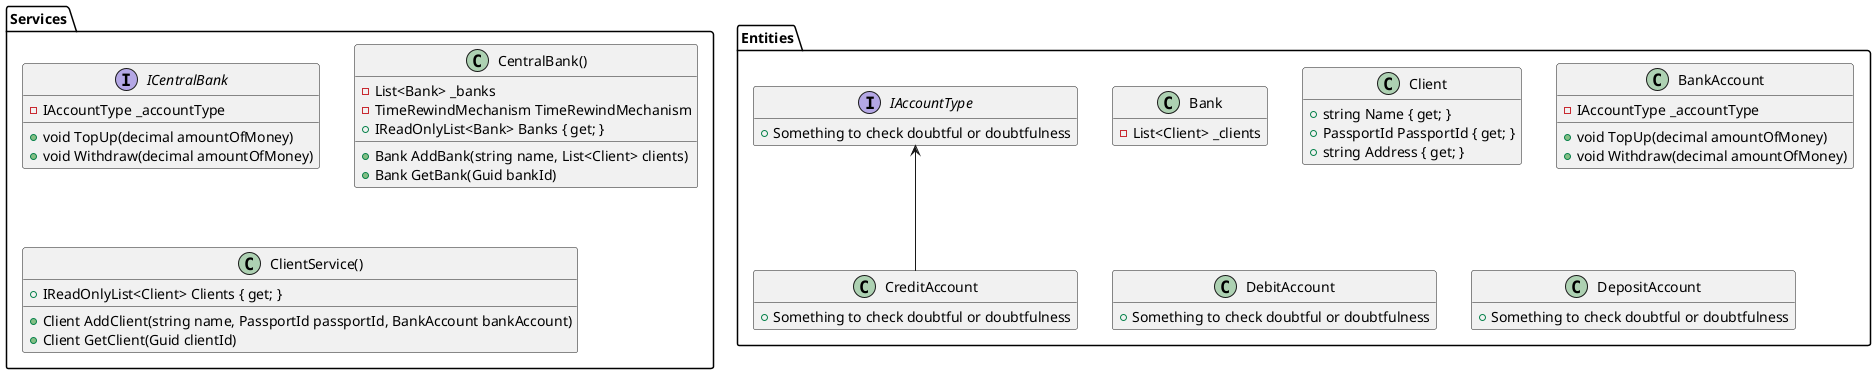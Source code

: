 ﻿@startuml
'https://plantuml.com/class-diagram

'skinparam monochrome reverse

hide empty members

package Services
{
    interface ICentralBank
    {
        - IAccountType _accountType
                + void TopUp(decimal amountOfMoney)
                + void Withdraw(decimal amountOfMoney)
    }
    
    class CentralBank()
    {
        - List<Bank> _banks
        - TimeRewindMechanism TimeRewindMechanism
        + IReadOnlyList<Bank> Banks { get; }
        + Bank AddBank(string name, List<Client> clients) 
        + Bank GetBank(Guid bankId)
    }
    class ClientService()
    {
        + IReadOnlyList<Client> Clients { get; }
        + Client AddClient(string name, PassportId passportId, BankAccount bankAccount)
        + Client GetClient(Guid clientId)                        
    }
}
package Entities
{
    class Bank
    {
        -  List<Client> _clients

    
    }
    class Client
    {
        + string Name { get; }
        + PassportId PassportId { get; }
        + string Address { get; }        
    }

    
    class BankAccount
    {
        - IAccountType _accountType
        + void TopUp(decimal amountOfMoney)
        + void Withdraw(decimal amountOfMoney)
    }
    
    class DebitAccount
    {
        + Something to check doubtful or doubtfulness
    }
        
    class DepositAccount
    {
        + Something to check doubtful or doubtfulness
    }
    
    class CreditAccount
    {
        + Something to check doubtful or doubtfulness
    }
    
    interface IAccountType 
    {
        + Something to check doubtful or doubtfulness
    }
    IAccountType <-- CreditAccount
}


@enduml
